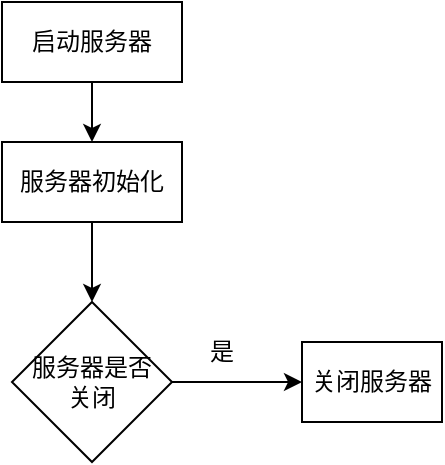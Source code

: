 <mxfile version="26.1.0">
  <diagram name="第 1 页" id="F-i8BlQ6X5yYt4TpNBhq">
    <mxGraphModel dx="1026" dy="684" grid="1" gridSize="10" guides="1" tooltips="1" connect="1" arrows="1" fold="1" page="1" pageScale="1" pageWidth="827" pageHeight="1169" math="0" shadow="0">
      <root>
        <mxCell id="0" />
        <mxCell id="1" parent="0" />
        <mxCell id="B5p7FsAqRLIVTu6vf_ON-3" value="" style="edgeStyle=orthogonalEdgeStyle;rounded=0;orthogonalLoop=1;jettySize=auto;html=1;" edge="1" parent="1" source="B5p7FsAqRLIVTu6vf_ON-1" target="B5p7FsAqRLIVTu6vf_ON-2">
          <mxGeometry relative="1" as="geometry" />
        </mxCell>
        <mxCell id="B5p7FsAqRLIVTu6vf_ON-1" value="启动服务器" style="rounded=0;whiteSpace=wrap;html=1;direction=south;" vertex="1" parent="1">
          <mxGeometry x="380" y="180" width="90" height="40" as="geometry" />
        </mxCell>
        <mxCell id="B5p7FsAqRLIVTu6vf_ON-5" style="edgeStyle=orthogonalEdgeStyle;rounded=0;orthogonalLoop=1;jettySize=auto;html=1;entryX=0.5;entryY=0;entryDx=0;entryDy=0;" edge="1" parent="1" source="B5p7FsAqRLIVTu6vf_ON-2" target="B5p7FsAqRLIVTu6vf_ON-4">
          <mxGeometry relative="1" as="geometry" />
        </mxCell>
        <mxCell id="B5p7FsAqRLIVTu6vf_ON-2" value="服务器初始化" style="rounded=0;whiteSpace=wrap;html=1;direction=south;" vertex="1" parent="1">
          <mxGeometry x="380" y="250" width="90" height="40" as="geometry" />
        </mxCell>
        <mxCell id="B5p7FsAqRLIVTu6vf_ON-7" style="edgeStyle=orthogonalEdgeStyle;rounded=0;orthogonalLoop=1;jettySize=auto;html=1;entryX=0;entryY=0.5;entryDx=0;entryDy=0;" edge="1" parent="1" source="B5p7FsAqRLIVTu6vf_ON-4" target="B5p7FsAqRLIVTu6vf_ON-6">
          <mxGeometry relative="1" as="geometry" />
        </mxCell>
        <mxCell id="B5p7FsAqRLIVTu6vf_ON-4" value="服务器是否&lt;div&gt;关闭&lt;/div&gt;" style="rhombus;whiteSpace=wrap;html=1;" vertex="1" parent="1">
          <mxGeometry x="385" y="330" width="80" height="80" as="geometry" />
        </mxCell>
        <mxCell id="B5p7FsAqRLIVTu6vf_ON-6" value="关闭服务器" style="rounded=0;whiteSpace=wrap;html=1;" vertex="1" parent="1">
          <mxGeometry x="530" y="350" width="70" height="40" as="geometry" />
        </mxCell>
        <mxCell id="B5p7FsAqRLIVTu6vf_ON-8" value="是" style="text;html=1;align=center;verticalAlign=middle;whiteSpace=wrap;rounded=0;" vertex="1" parent="1">
          <mxGeometry x="460" y="340" width="60" height="30" as="geometry" />
        </mxCell>
      </root>
    </mxGraphModel>
  </diagram>
</mxfile>
